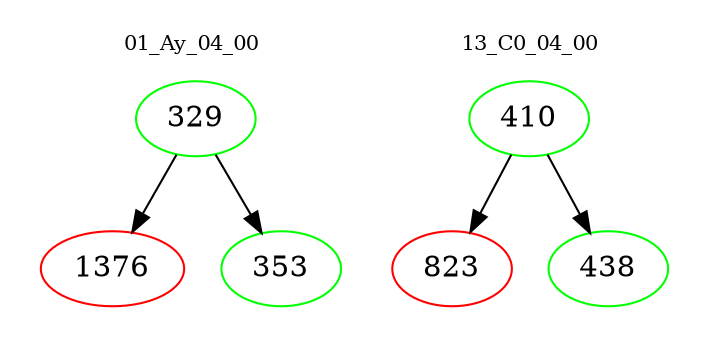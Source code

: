 digraph{
subgraph cluster_0 {
color = white
label = "01_Ay_04_00";
fontsize=10;
T0_329 [label="329", color="green"]
T0_329 -> T0_1376 [color="black"]
T0_1376 [label="1376", color="red"]
T0_329 -> T0_353 [color="black"]
T0_353 [label="353", color="green"]
}
subgraph cluster_1 {
color = white
label = "13_C0_04_00";
fontsize=10;
T1_410 [label="410", color="green"]
T1_410 -> T1_823 [color="black"]
T1_823 [label="823", color="red"]
T1_410 -> T1_438 [color="black"]
T1_438 [label="438", color="green"]
}
}
